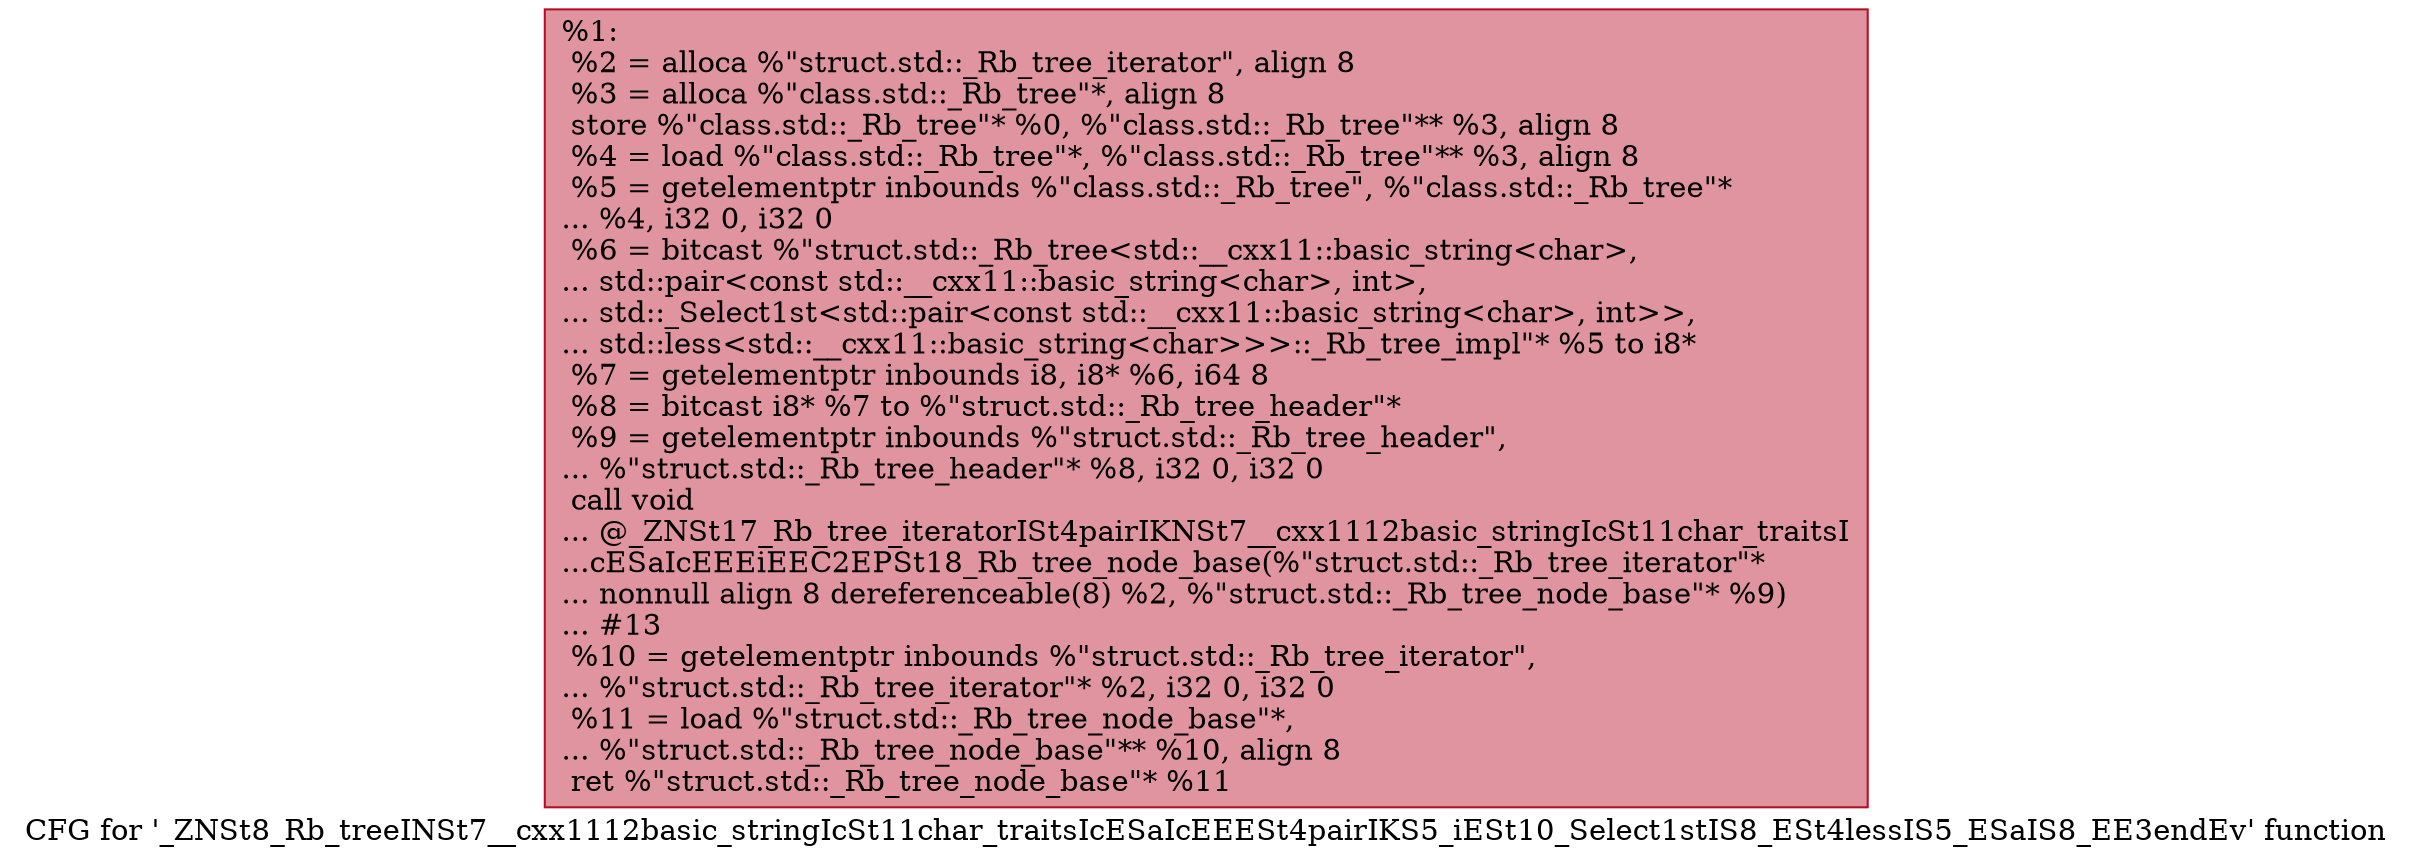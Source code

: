 digraph "CFG for '_ZNSt8_Rb_treeINSt7__cxx1112basic_stringIcSt11char_traitsIcESaIcEEESt4pairIKS5_iESt10_Select1stIS8_ESt4lessIS5_ESaIS8_EE3endEv' function" {
	label="CFG for '_ZNSt8_Rb_treeINSt7__cxx1112basic_stringIcSt11char_traitsIcESaIcEEESt4pairIKS5_iESt10_Select1stIS8_ESt4lessIS5_ESaIS8_EE3endEv' function";

	Node0x55a8467eb780 [shape=record,color="#b70d28ff", style=filled, fillcolor="#b70d2870",label="{%1:\l  %2 = alloca %\"struct.std::_Rb_tree_iterator\", align 8\l  %3 = alloca %\"class.std::_Rb_tree\"*, align 8\l  store %\"class.std::_Rb_tree\"* %0, %\"class.std::_Rb_tree\"** %3, align 8\l  %4 = load %\"class.std::_Rb_tree\"*, %\"class.std::_Rb_tree\"** %3, align 8\l  %5 = getelementptr inbounds %\"class.std::_Rb_tree\", %\"class.std::_Rb_tree\"*\l... %4, i32 0, i32 0\l  %6 = bitcast %\"struct.std::_Rb_tree\<std::__cxx11::basic_string\<char\>,\l... std::pair\<const std::__cxx11::basic_string\<char\>, int\>,\l... std::_Select1st\<std::pair\<const std::__cxx11::basic_string\<char\>, int\>\>,\l... std::less\<std::__cxx11::basic_string\<char\>\>\>::_Rb_tree_impl\"* %5 to i8*\l  %7 = getelementptr inbounds i8, i8* %6, i64 8\l  %8 = bitcast i8* %7 to %\"struct.std::_Rb_tree_header\"*\l  %9 = getelementptr inbounds %\"struct.std::_Rb_tree_header\",\l... %\"struct.std::_Rb_tree_header\"* %8, i32 0, i32 0\l  call void\l... @_ZNSt17_Rb_tree_iteratorISt4pairIKNSt7__cxx1112basic_stringIcSt11char_traitsI\l...cESaIcEEEiEEC2EPSt18_Rb_tree_node_base(%\"struct.std::_Rb_tree_iterator\"*\l... nonnull align 8 dereferenceable(8) %2, %\"struct.std::_Rb_tree_node_base\"* %9)\l... #13\l  %10 = getelementptr inbounds %\"struct.std::_Rb_tree_iterator\",\l... %\"struct.std::_Rb_tree_iterator\"* %2, i32 0, i32 0\l  %11 = load %\"struct.std::_Rb_tree_node_base\"*,\l... %\"struct.std::_Rb_tree_node_base\"** %10, align 8\l  ret %\"struct.std::_Rb_tree_node_base\"* %11\l}"];
}
